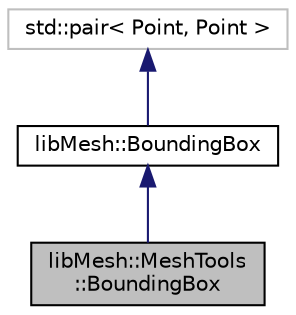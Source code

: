 digraph "libMesh::MeshTools::BoundingBox"
{
  edge [fontname="Helvetica",fontsize="10",labelfontname="Helvetica",labelfontsize="10"];
  node [fontname="Helvetica",fontsize="10",shape=record];
  Node1 [label="libMesh::MeshTools\l::BoundingBox",height=0.2,width=0.4,color="black", fillcolor="grey75", style="filled", fontcolor="black"];
  Node2 -> Node1 [dir="back",color="midnightblue",fontsize="10",style="solid",fontname="Helvetica"];
  Node2 [label="libMesh::BoundingBox",height=0.2,width=0.4,color="black", fillcolor="white", style="filled",URL="$classlibMesh_1_1BoundingBox.html"];
  Node3 -> Node2 [dir="back",color="midnightblue",fontsize="10",style="solid",fontname="Helvetica"];
  Node3 [label="std::pair\< Point, Point \>",height=0.2,width=0.4,color="grey75", fillcolor="white", style="filled"];
}
